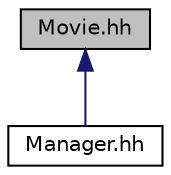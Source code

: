 digraph "Movie.hh"
{
 // LATEX_PDF_SIZE
  edge [fontname="Helvetica",fontsize="10",labelfontname="Helvetica",labelfontsize="10"];
  node [fontname="Helvetica",fontsize="10",shape=record];
  Node1 [label="Movie.hh",height=0.2,width=0.4,color="black", fillcolor="grey75", style="filled", fontcolor="black",tooltip="Defines the Movie class, a subclass of Video."];
  Node1 -> Node2 [dir="back",color="midnightblue",fontsize="10",style="solid",fontname="Helvetica"];
  Node2 [label="Manager.hh",height=0.2,width=0.4,color="black", fillcolor="white", style="filled",URL="$Manager_8hh_source.html",tooltip=" "];
}
